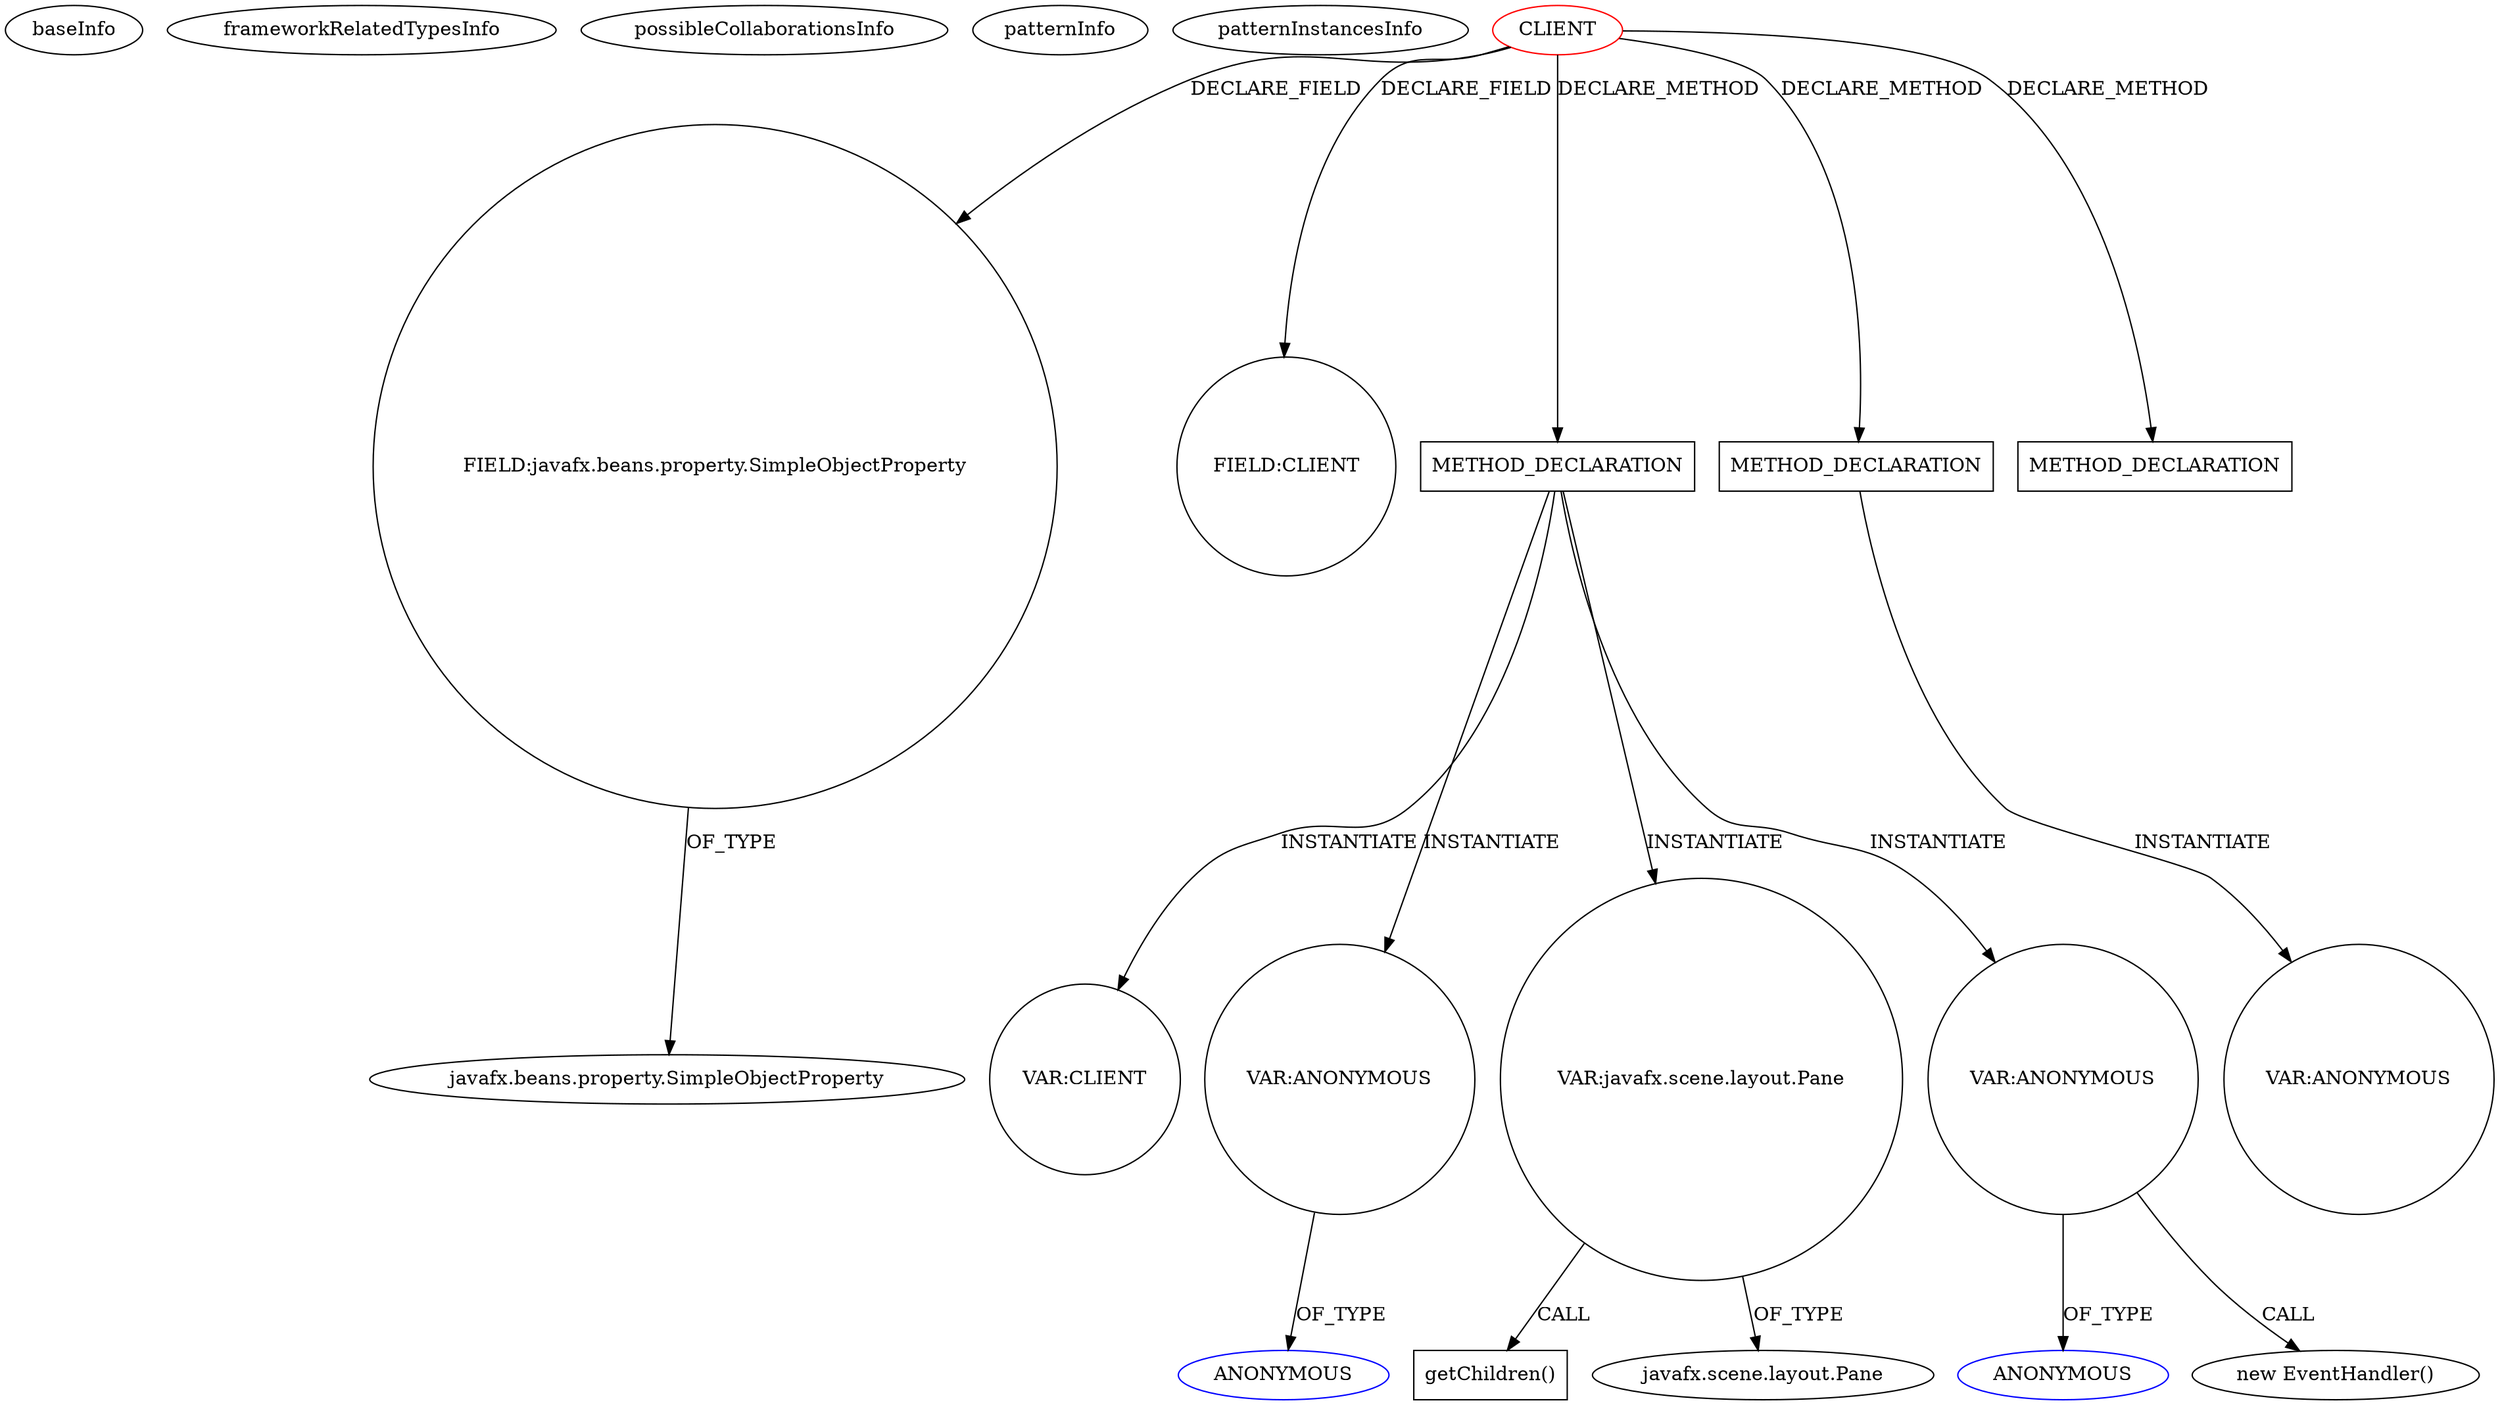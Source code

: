 digraph {
baseInfo[graphId=2733,category="pattern",isAnonymous=false,possibleRelation=false]
frameworkRelatedTypesInfo[]
possibleCollaborationsInfo[]
patternInfo[frequency=2.0,patternRootClient=0]
patternInstancesInfo[0="SaiPradeepDandem-javafx2-gradient-builder~/SaiPradeepDandem-javafx2-gradient-builder/javafx2-gradient-builder-master/src/main/java/com/javafx/gradientbuilder/application/GradientBuilderApp.java~GradientBuilderApp~1189",1="UrsKR-fxcalendar~/UrsKR-fxcalendar/fxcalendar-master/src/main/java/com/sai/javafx/calendar/FXCalendar.java~FXCalendar~1522"]
5[label="javafx.beans.property.SimpleObjectProperty",vertexType="FRAMEWORK_CLASS_TYPE",isFrameworkType=false]
4[label="FIELD:javafx.beans.property.SimpleObjectProperty",vertexType="FIELD_DECLARATION",isFrameworkType=false,shape=circle]
0[label="CLIENT",vertexType="ROOT_CLIENT_CLASS_DECLARATION",isFrameworkType=false,color=red]
6[label="FIELD:CLIENT",vertexType="FIELD_DECLARATION",isFrameworkType=false,shape=circle]
72[label="METHOD_DECLARATION",vertexType="CLIENT_METHOD_DECLARATION",isFrameworkType=false,shape=box]
87[label="VAR:CLIENT",vertexType="VARIABLE_EXPRESION",isFrameworkType=false,shape=circle]
92[label="VAR:ANONYMOUS",vertexType="VARIABLE_EXPRESION",isFrameworkType=false,shape=circle]
93[label="ANONYMOUS",vertexType="REFERENCE_ANONYMOUS_DECLARATION",isFrameworkType=false,color=blue]
130[label="METHOD_DECLARATION",vertexType="CLIENT_METHOD_DECLARATION",isFrameworkType=false,shape=box]
103[label="VAR:javafx.scene.layout.Pane",vertexType="VARIABLE_EXPRESION",isFrameworkType=false,shape=circle]
104[label="getChildren()",vertexType="INSIDE_CALL",isFrameworkType=false,shape=box]
80[label="VAR:ANONYMOUS",vertexType="VARIABLE_EXPRESION",isFrameworkType=false,shape=circle]
81[label="ANONYMOUS",vertexType="REFERENCE_ANONYMOUS_DECLARATION",isFrameworkType=false,color=blue]
79[label="new EventHandler()",vertexType="CONSTRUCTOR_CALL",isFrameworkType=false]
105[label="javafx.scene.layout.Pane",vertexType="FRAMEWORK_CLASS_TYPE",isFrameworkType=false]
209[label="METHOD_DECLARATION",vertexType="CLIENT_METHOD_DECLARATION",isFrameworkType=false,shape=box]
142[label="VAR:ANONYMOUS",vertexType="VARIABLE_EXPRESION",isFrameworkType=false,shape=circle]
72->103[label="INSTANTIATE"]
103->104[label="CALL"]
92->93[label="OF_TYPE"]
80->79[label="CALL"]
0->72[label="DECLARE_METHOD"]
130->142[label="INSTANTIATE"]
0->4[label="DECLARE_FIELD"]
72->92[label="INSTANTIATE"]
0->6[label="DECLARE_FIELD"]
0->130[label="DECLARE_METHOD"]
72->87[label="INSTANTIATE"]
80->81[label="OF_TYPE"]
0->209[label="DECLARE_METHOD"]
4->5[label="OF_TYPE"]
72->80[label="INSTANTIATE"]
103->105[label="OF_TYPE"]
}
